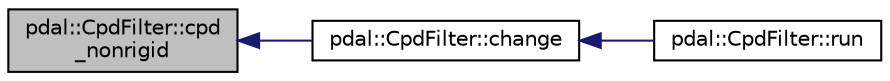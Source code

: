 digraph "pdal::CpdFilter::cpd_nonrigid"
{
  edge [fontname="Helvetica",fontsize="10",labelfontname="Helvetica",labelfontsize="10"];
  node [fontname="Helvetica",fontsize="10",shape=record];
  rankdir="LR";
  Node1 [label="pdal::CpdFilter::cpd\l_nonrigid",height=0.2,width=0.4,color="black", fillcolor="grey75", style="filled", fontcolor="black"];
  Node1 -> Node2 [dir="back",color="midnightblue",fontsize="10",style="solid",fontname="Helvetica"];
  Node2 [label="pdal::CpdFilter::change",height=0.2,width=0.4,color="black", fillcolor="white", style="filled",URL="$classpdal_1_1CpdFilter.html#a3b3811e4171a9df1642189da22fe080a"];
  Node2 -> Node3 [dir="back",color="midnightblue",fontsize="10",style="solid",fontname="Helvetica"];
  Node3 [label="pdal::CpdFilter::run",height=0.2,width=0.4,color="black", fillcolor="white", style="filled",URL="$classpdal_1_1CpdFilter.html#a39eb1a06976e880be5c8afcbd6e9f769"];
}
